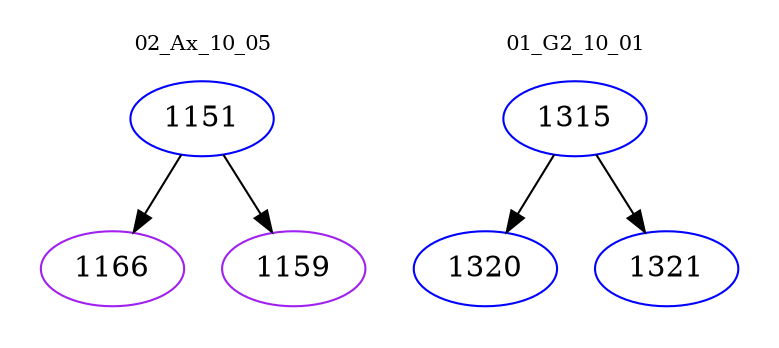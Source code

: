 digraph{
subgraph cluster_0 {
color = white
label = "02_Ax_10_05";
fontsize=10;
T0_1151 [label="1151", color="blue"]
T0_1151 -> T0_1166 [color="black"]
T0_1166 [label="1166", color="purple"]
T0_1151 -> T0_1159 [color="black"]
T0_1159 [label="1159", color="purple"]
}
subgraph cluster_1 {
color = white
label = "01_G2_10_01";
fontsize=10;
T1_1315 [label="1315", color="blue"]
T1_1315 -> T1_1320 [color="black"]
T1_1320 [label="1320", color="blue"]
T1_1315 -> T1_1321 [color="black"]
T1_1321 [label="1321", color="blue"]
}
}
